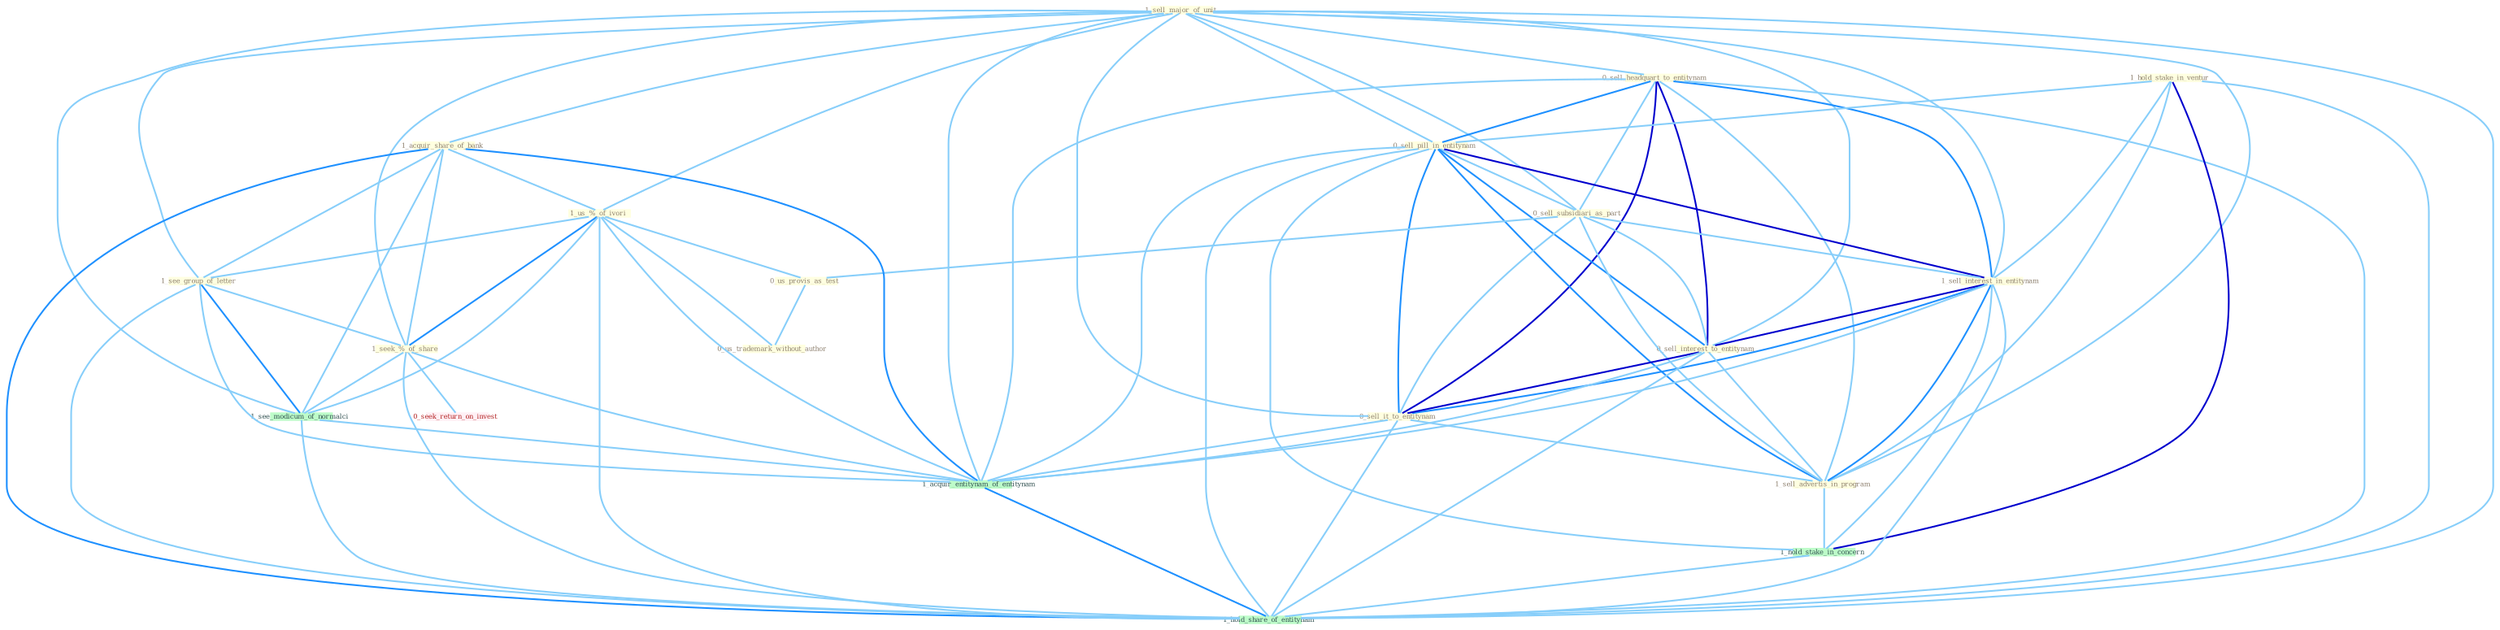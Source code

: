 Graph G{ 
    node
    [shape=polygon,style=filled,width=.5,height=.06,color="#BDFCC9",fixedsize=true,fontsize=4,
    fontcolor="#2f4f4f"];
    {node
    [color="#ffffe0", fontcolor="#8b7d6b"] "1_sell_major_of_unit " "0_sell_headquart_to_entitynam " "1_hold_stake_in_ventur " "0_sell_pill_in_entitynam " "0_sell_subsidiari_as_part " "1_acquir_share_of_bank " "1_us_%_of_ivori " "1_see_group_of_letter " "1_sell_interest_in_entitynam " "0_us_provis_as_test " "0_us_trademark_without_author " "1_seek_%_of_share " "0_sell_interest_to_entitynam " "0_sell_it_to_entitynam " "1_sell_advertis_in_program "}
{node [color="#fff0f5", fontcolor="#b22222"] "0_seek_return_on_invest "}
edge [color="#B0E2FF"];

	"1_sell_major_of_unit " -- "0_sell_headquart_to_entitynam " [w="1", color="#87cefa" ];
	"1_sell_major_of_unit " -- "0_sell_pill_in_entitynam " [w="1", color="#87cefa" ];
	"1_sell_major_of_unit " -- "0_sell_subsidiari_as_part " [w="1", color="#87cefa" ];
	"1_sell_major_of_unit " -- "1_acquir_share_of_bank " [w="1", color="#87cefa" ];
	"1_sell_major_of_unit " -- "1_us_%_of_ivori " [w="1", color="#87cefa" ];
	"1_sell_major_of_unit " -- "1_see_group_of_letter " [w="1", color="#87cefa" ];
	"1_sell_major_of_unit " -- "1_sell_interest_in_entitynam " [w="1", color="#87cefa" ];
	"1_sell_major_of_unit " -- "1_seek_%_of_share " [w="1", color="#87cefa" ];
	"1_sell_major_of_unit " -- "0_sell_interest_to_entitynam " [w="1", color="#87cefa" ];
	"1_sell_major_of_unit " -- "0_sell_it_to_entitynam " [w="1", color="#87cefa" ];
	"1_sell_major_of_unit " -- "1_sell_advertis_in_program " [w="1", color="#87cefa" ];
	"1_sell_major_of_unit " -- "1_see_modicum_of_normalci " [w="1", color="#87cefa" ];
	"1_sell_major_of_unit " -- "1_acquir_entitynam_of_entitynam " [w="1", color="#87cefa" ];
	"1_sell_major_of_unit " -- "1_hold_share_of_entitynam " [w="1", color="#87cefa" ];
	"0_sell_headquart_to_entitynam " -- "0_sell_pill_in_entitynam " [w="2", color="#1e90ff" , len=0.8];
	"0_sell_headquart_to_entitynam " -- "0_sell_subsidiari_as_part " [w="1", color="#87cefa" ];
	"0_sell_headquart_to_entitynam " -- "1_sell_interest_in_entitynam " [w="2", color="#1e90ff" , len=0.8];
	"0_sell_headquart_to_entitynam " -- "0_sell_interest_to_entitynam " [w="3", color="#0000cd" , len=0.6];
	"0_sell_headquart_to_entitynam " -- "0_sell_it_to_entitynam " [w="3", color="#0000cd" , len=0.6];
	"0_sell_headquart_to_entitynam " -- "1_sell_advertis_in_program " [w="1", color="#87cefa" ];
	"0_sell_headquart_to_entitynam " -- "1_acquir_entitynam_of_entitynam " [w="1", color="#87cefa" ];
	"0_sell_headquart_to_entitynam " -- "1_hold_share_of_entitynam " [w="1", color="#87cefa" ];
	"1_hold_stake_in_ventur " -- "0_sell_pill_in_entitynam " [w="1", color="#87cefa" ];
	"1_hold_stake_in_ventur " -- "1_sell_interest_in_entitynam " [w="1", color="#87cefa" ];
	"1_hold_stake_in_ventur " -- "1_sell_advertis_in_program " [w="1", color="#87cefa" ];
	"1_hold_stake_in_ventur " -- "1_hold_stake_in_concern " [w="3", color="#0000cd" , len=0.6];
	"1_hold_stake_in_ventur " -- "1_hold_share_of_entitynam " [w="1", color="#87cefa" ];
	"0_sell_pill_in_entitynam " -- "0_sell_subsidiari_as_part " [w="1", color="#87cefa" ];
	"0_sell_pill_in_entitynam " -- "1_sell_interest_in_entitynam " [w="3", color="#0000cd" , len=0.6];
	"0_sell_pill_in_entitynam " -- "0_sell_interest_to_entitynam " [w="2", color="#1e90ff" , len=0.8];
	"0_sell_pill_in_entitynam " -- "0_sell_it_to_entitynam " [w="2", color="#1e90ff" , len=0.8];
	"0_sell_pill_in_entitynam " -- "1_sell_advertis_in_program " [w="2", color="#1e90ff" , len=0.8];
	"0_sell_pill_in_entitynam " -- "1_hold_stake_in_concern " [w="1", color="#87cefa" ];
	"0_sell_pill_in_entitynam " -- "1_acquir_entitynam_of_entitynam " [w="1", color="#87cefa" ];
	"0_sell_pill_in_entitynam " -- "1_hold_share_of_entitynam " [w="1", color="#87cefa" ];
	"0_sell_subsidiari_as_part " -- "1_sell_interest_in_entitynam " [w="1", color="#87cefa" ];
	"0_sell_subsidiari_as_part " -- "0_us_provis_as_test " [w="1", color="#87cefa" ];
	"0_sell_subsidiari_as_part " -- "0_sell_interest_to_entitynam " [w="1", color="#87cefa" ];
	"0_sell_subsidiari_as_part " -- "0_sell_it_to_entitynam " [w="1", color="#87cefa" ];
	"0_sell_subsidiari_as_part " -- "1_sell_advertis_in_program " [w="1", color="#87cefa" ];
	"1_acquir_share_of_bank " -- "1_us_%_of_ivori " [w="1", color="#87cefa" ];
	"1_acquir_share_of_bank " -- "1_see_group_of_letter " [w="1", color="#87cefa" ];
	"1_acquir_share_of_bank " -- "1_seek_%_of_share " [w="1", color="#87cefa" ];
	"1_acquir_share_of_bank " -- "1_see_modicum_of_normalci " [w="1", color="#87cefa" ];
	"1_acquir_share_of_bank " -- "1_acquir_entitynam_of_entitynam " [w="2", color="#1e90ff" , len=0.8];
	"1_acquir_share_of_bank " -- "1_hold_share_of_entitynam " [w="2", color="#1e90ff" , len=0.8];
	"1_us_%_of_ivori " -- "1_see_group_of_letter " [w="1", color="#87cefa" ];
	"1_us_%_of_ivori " -- "0_us_provis_as_test " [w="1", color="#87cefa" ];
	"1_us_%_of_ivori " -- "0_us_trademark_without_author " [w="1", color="#87cefa" ];
	"1_us_%_of_ivori " -- "1_seek_%_of_share " [w="2", color="#1e90ff" , len=0.8];
	"1_us_%_of_ivori " -- "1_see_modicum_of_normalci " [w="1", color="#87cefa" ];
	"1_us_%_of_ivori " -- "1_acquir_entitynam_of_entitynam " [w="1", color="#87cefa" ];
	"1_us_%_of_ivori " -- "1_hold_share_of_entitynam " [w="1", color="#87cefa" ];
	"1_see_group_of_letter " -- "1_seek_%_of_share " [w="1", color="#87cefa" ];
	"1_see_group_of_letter " -- "1_see_modicum_of_normalci " [w="2", color="#1e90ff" , len=0.8];
	"1_see_group_of_letter " -- "1_acquir_entitynam_of_entitynam " [w="1", color="#87cefa" ];
	"1_see_group_of_letter " -- "1_hold_share_of_entitynam " [w="1", color="#87cefa" ];
	"1_sell_interest_in_entitynam " -- "0_sell_interest_to_entitynam " [w="3", color="#0000cd" , len=0.6];
	"1_sell_interest_in_entitynam " -- "0_sell_it_to_entitynam " [w="2", color="#1e90ff" , len=0.8];
	"1_sell_interest_in_entitynam " -- "1_sell_advertis_in_program " [w="2", color="#1e90ff" , len=0.8];
	"1_sell_interest_in_entitynam " -- "1_hold_stake_in_concern " [w="1", color="#87cefa" ];
	"1_sell_interest_in_entitynam " -- "1_acquir_entitynam_of_entitynam " [w="1", color="#87cefa" ];
	"1_sell_interest_in_entitynam " -- "1_hold_share_of_entitynam " [w="1", color="#87cefa" ];
	"0_us_provis_as_test " -- "0_us_trademark_without_author " [w="1", color="#87cefa" ];
	"1_seek_%_of_share " -- "0_seek_return_on_invest " [w="1", color="#87cefa" ];
	"1_seek_%_of_share " -- "1_see_modicum_of_normalci " [w="1", color="#87cefa" ];
	"1_seek_%_of_share " -- "1_acquir_entitynam_of_entitynam " [w="1", color="#87cefa" ];
	"1_seek_%_of_share " -- "1_hold_share_of_entitynam " [w="1", color="#87cefa" ];
	"0_sell_interest_to_entitynam " -- "0_sell_it_to_entitynam " [w="3", color="#0000cd" , len=0.6];
	"0_sell_interest_to_entitynam " -- "1_sell_advertis_in_program " [w="1", color="#87cefa" ];
	"0_sell_interest_to_entitynam " -- "1_acquir_entitynam_of_entitynam " [w="1", color="#87cefa" ];
	"0_sell_interest_to_entitynam " -- "1_hold_share_of_entitynam " [w="1", color="#87cefa" ];
	"0_sell_it_to_entitynam " -- "1_sell_advertis_in_program " [w="1", color="#87cefa" ];
	"0_sell_it_to_entitynam " -- "1_acquir_entitynam_of_entitynam " [w="1", color="#87cefa" ];
	"0_sell_it_to_entitynam " -- "1_hold_share_of_entitynam " [w="1", color="#87cefa" ];
	"1_sell_advertis_in_program " -- "1_hold_stake_in_concern " [w="1", color="#87cefa" ];
	"1_hold_stake_in_concern " -- "1_hold_share_of_entitynam " [w="1", color="#87cefa" ];
	"1_see_modicum_of_normalci " -- "1_acquir_entitynam_of_entitynam " [w="1", color="#87cefa" ];
	"1_see_modicum_of_normalci " -- "1_hold_share_of_entitynam " [w="1", color="#87cefa" ];
	"1_acquir_entitynam_of_entitynam " -- "1_hold_share_of_entitynam " [w="2", color="#1e90ff" , len=0.8];
}